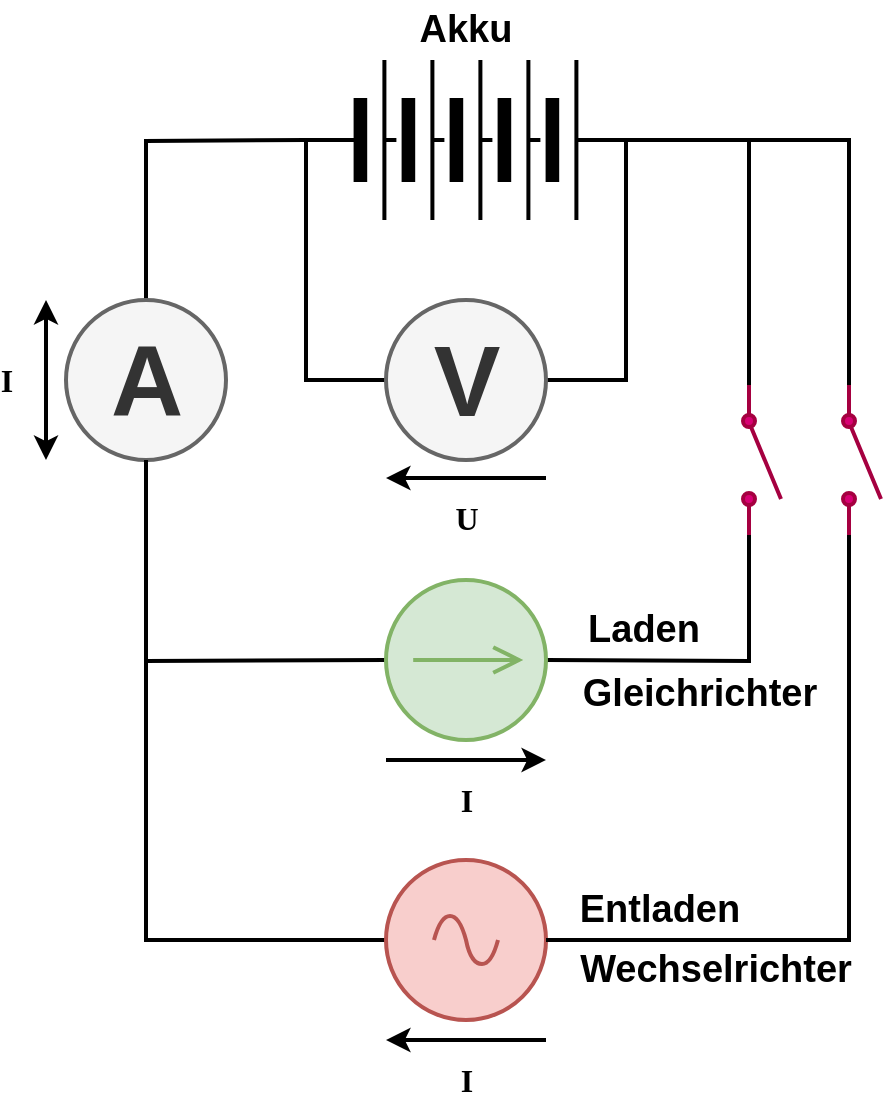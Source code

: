 <mxfile version="21.2.1" type="device">
  <diagram name="Page-1" id="16e2658f-23c8-b752-8be9-c03fbebb8bbe">
    <mxGraphModel dx="1434" dy="1003" grid="1" gridSize="10" guides="1" tooltips="1" connect="1" arrows="1" fold="1" page="1" pageScale="1" pageWidth="1100" pageHeight="850" background="none" math="0" shadow="0">
      <root>
        <mxCell id="0" />
        <mxCell id="1" parent="0" />
        <mxCell id="JbMduzpP8n7IvMWZRQBL-5" style="edgeStyle=orthogonalEdgeStyle;rounded=0;orthogonalLoop=1;jettySize=auto;html=1;exitX=0;exitY=0.5;exitDx=0;exitDy=0;exitPerimeter=0;entryX=0;entryY=0.5;entryDx=0;entryDy=0;endArrow=none;endFill=0;strokeWidth=2;fontStyle=1" parent="1" target="JbMduzpP8n7IvMWZRQBL-2" edge="1">
          <mxGeometry relative="1" as="geometry">
            <mxPoint x="440" y="80" as="sourcePoint" />
            <Array as="points">
              <mxPoint x="440" y="200" />
            </Array>
          </mxGeometry>
        </mxCell>
        <mxCell id="JbMduzpP8n7IvMWZRQBL-6" style="edgeStyle=orthogonalEdgeStyle;rounded=0;orthogonalLoop=1;jettySize=auto;html=1;exitX=1;exitY=0.5;exitDx=0;exitDy=0;exitPerimeter=0;entryX=1;entryY=0.5;entryDx=0;entryDy=0;endArrow=none;endFill=0;strokeWidth=2;fontStyle=1" parent="1" target="JbMduzpP8n7IvMWZRQBL-2" edge="1">
          <mxGeometry relative="1" as="geometry">
            <mxPoint x="600" y="80" as="sourcePoint" />
            <Array as="points">
              <mxPoint x="600" y="200" />
            </Array>
          </mxGeometry>
        </mxCell>
        <mxCell id="JbMduzpP8n7IvMWZRQBL-7" style="edgeStyle=orthogonalEdgeStyle;rounded=0;orthogonalLoop=1;jettySize=auto;html=1;exitX=0;exitY=0.5;exitDx=0;exitDy=0;exitPerimeter=0;entryX=0.5;entryY=0;entryDx=0;entryDy=0;endArrow=none;endFill=0;strokeWidth=2;fontStyle=1" parent="1" target="JbMduzpP8n7IvMWZRQBL-1" edge="1">
          <mxGeometry relative="1" as="geometry">
            <mxPoint x="440" y="80" as="sourcePoint" />
          </mxGeometry>
        </mxCell>
        <mxCell id="6d250d948d6a1778-21" value="I" style="endArrow=classic;html=1;labelBackgroundColor=none;strokeWidth=2;fontFamily=Verdana;fontSize=16;fontStyle=1" parent="1" edge="1">
          <mxGeometry y="20" width="50" height="50" relative="1" as="geometry">
            <mxPoint x="560" y="530" as="sourcePoint" />
            <mxPoint x="480" y="530" as="targetPoint" />
            <mxPoint as="offset" />
          </mxGeometry>
        </mxCell>
        <mxCell id="6d250d948d6a1778-22" value="U" style="endArrow=classic;html=1;labelBackgroundColor=none;strokeWidth=2;fontFamily=Verdana;fontSize=16;fontStyle=1" parent="1" edge="1">
          <mxGeometry y="20" width="50" height="50" relative="1" as="geometry">
            <mxPoint x="560" y="249" as="sourcePoint" />
            <mxPoint x="480" y="249" as="targetPoint" />
            <mxPoint as="offset" />
          </mxGeometry>
        </mxCell>
        <mxCell id="JbMduzpP8n7IvMWZRQBL-1" value="A" style="verticalLabelPosition=middle;shadow=0;dashed=0;align=center;html=1;verticalAlign=middle;strokeWidth=2;shape=ellipse;aspect=fixed;fontSize=50;fillColor=#f5f5f5;fontColor=#333333;strokeColor=#666666;fontStyle=1" parent="1" vertex="1">
          <mxGeometry x="320" y="160" width="80" height="80" as="geometry" />
        </mxCell>
        <mxCell id="JbMduzpP8n7IvMWZRQBL-2" value="V" style="verticalLabelPosition=middle;shadow=0;dashed=0;align=center;html=1;verticalAlign=middle;strokeWidth=2;shape=ellipse;aspect=fixed;fontSize=50;fillColor=#f5f5f5;fontColor=#333333;strokeColor=#666666;fontStyle=1" parent="1" vertex="1">
          <mxGeometry x="480" y="160" width="80" height="80" as="geometry" />
        </mxCell>
        <mxCell id="JbMduzpP8n7IvMWZRQBL-24" style="edgeStyle=orthogonalEdgeStyle;rounded=0;orthogonalLoop=1;jettySize=auto;html=1;exitX=0;exitY=0.5;exitDx=0;exitDy=0;exitPerimeter=0;entryX=0.5;entryY=1;entryDx=0;entryDy=0;startArrow=none;startFill=0;endArrow=none;endFill=0;strokeWidth=2;fontStyle=1" parent="1" source="JbMduzpP8n7IvMWZRQBL-3" target="JbMduzpP8n7IvMWZRQBL-1" edge="1">
          <mxGeometry relative="1" as="geometry" />
        </mxCell>
        <mxCell id="JbMduzpP8n7IvMWZRQBL-3" value="" style="pointerEvents=1;verticalLabelPosition=bottom;shadow=0;dashed=0;align=center;html=1;verticalAlign=top;shape=mxgraph.electrical.signal_sources.source;aspect=fixed;points=[[0.5,0,0],[1,0.5,0],[0.5,1,0],[0,0.5,0]];elSignalType=ac;fillColor=#f8cecc;strokeColor=#b85450;strokeWidth=2;fontStyle=1" parent="1" vertex="1">
          <mxGeometry x="480" y="440" width="80" height="80" as="geometry" />
        </mxCell>
        <mxCell id="JbMduzpP8n7IvMWZRQBL-8" style="edgeStyle=orthogonalEdgeStyle;rounded=0;orthogonalLoop=1;jettySize=auto;html=1;exitX=0;exitY=0.5;exitDx=0;exitDy=0;exitPerimeter=0;entryX=0.5;entryY=1;entryDx=0;entryDy=0;endArrow=none;endFill=0;strokeWidth=2;fontStyle=1" parent="1" target="JbMduzpP8n7IvMWZRQBL-1" edge="1">
          <mxGeometry relative="1" as="geometry">
            <mxPoint x="480" y="340" as="sourcePoint" />
          </mxGeometry>
        </mxCell>
        <mxCell id="JbMduzpP8n7IvMWZRQBL-23" style="edgeStyle=orthogonalEdgeStyle;rounded=0;orthogonalLoop=1;jettySize=auto;html=1;exitX=1;exitY=0.5;exitDx=0;exitDy=0;exitPerimeter=0;entryX=1;entryY=0.8;entryDx=0;entryDy=0;startArrow=none;startFill=0;endArrow=none;endFill=0;strokeWidth=2;fontStyle=1" parent="1" target="JbMduzpP8n7IvMWZRQBL-20" edge="1">
          <mxGeometry relative="1" as="geometry">
            <mxPoint x="560" y="340" as="sourcePoint" />
          </mxGeometry>
        </mxCell>
        <mxCell id="JbMduzpP8n7IvMWZRQBL-11" value="" style="pointerEvents=1;verticalLabelPosition=bottom;shadow=0;dashed=0;align=center;html=1;verticalAlign=top;shape=mxgraph.electrical.miscellaneous.batteryStack;strokeWidth=2;fontStyle=1" parent="1" vertex="1">
          <mxGeometry x="440" y="40" width="160" height="80" as="geometry" />
        </mxCell>
        <mxCell id="JbMduzpP8n7IvMWZRQBL-15" value="I" style="endArrow=none;html=1;labelBackgroundColor=none;strokeWidth=2;fontFamily=Verdana;fontSize=16;startArrow=classic;startFill=1;endFill=0;fontStyle=1" parent="1" edge="1">
          <mxGeometry y="20" width="50" height="50" relative="1" as="geometry">
            <mxPoint x="560" y="390" as="sourcePoint" />
            <mxPoint x="480" y="390" as="targetPoint" />
            <mxPoint as="offset" />
          </mxGeometry>
        </mxCell>
        <mxCell id="JbMduzpP8n7IvMWZRQBL-18" style="edgeStyle=orthogonalEdgeStyle;rounded=0;orthogonalLoop=1;jettySize=auto;html=1;exitX=1;exitY=0.8;exitDx=0;exitDy=0;entryX=1;entryY=0.5;entryDx=0;entryDy=0;entryPerimeter=0;startArrow=none;startFill=0;endArrow=none;endFill=0;strokeWidth=2;fontStyle=1" parent="1" source="JbMduzpP8n7IvMWZRQBL-17" target="JbMduzpP8n7IvMWZRQBL-3" edge="1">
          <mxGeometry relative="1" as="geometry" />
        </mxCell>
        <mxCell id="JbMduzpP8n7IvMWZRQBL-19" style="edgeStyle=orthogonalEdgeStyle;rounded=0;orthogonalLoop=1;jettySize=auto;html=1;exitX=0;exitY=0.8;exitDx=0;exitDy=0;entryX=1;entryY=0.5;entryDx=0;entryDy=0;startArrow=none;startFill=0;endArrow=none;endFill=0;strokeWidth=2;fontStyle=1" parent="1" source="JbMduzpP8n7IvMWZRQBL-17" target="JbMduzpP8n7IvMWZRQBL-11" edge="1">
          <mxGeometry relative="1" as="geometry" />
        </mxCell>
        <mxCell id="JbMduzpP8n7IvMWZRQBL-17" value="" style="shape=mxgraph.electrical.electro-mechanical.singleSwitch;aspect=fixed;elSwitchState=off;rotation=90;fillColor=#d80073;strokeColor=#A50040;fontColor=#ffffff;strokeWidth=2;fontStyle=1" parent="1" vertex="1">
          <mxGeometry x="680" y="230" width="75" height="20" as="geometry" />
        </mxCell>
        <mxCell id="JbMduzpP8n7IvMWZRQBL-21" style="edgeStyle=orthogonalEdgeStyle;rounded=0;orthogonalLoop=1;jettySize=auto;html=1;exitX=0;exitY=0.8;exitDx=0;exitDy=0;entryX=1;entryY=0.5;entryDx=0;entryDy=0;startArrow=none;startFill=0;endArrow=none;endFill=0;strokeWidth=2;fontStyle=1" parent="1" source="JbMduzpP8n7IvMWZRQBL-20" target="JbMduzpP8n7IvMWZRQBL-11" edge="1">
          <mxGeometry relative="1" as="geometry" />
        </mxCell>
        <mxCell id="JbMduzpP8n7IvMWZRQBL-20" value="" style="shape=mxgraph.electrical.electro-mechanical.singleSwitch;aspect=fixed;elSwitchState=off;rotation=90;fillColor=#d80073;fontColor=#ffffff;strokeColor=#A50040;strokeWidth=2;fontStyle=1" parent="1" vertex="1">
          <mxGeometry x="630" y="230" width="75" height="20" as="geometry" />
        </mxCell>
        <mxCell id="JbMduzpP8n7IvMWZRQBL-25" value="I" style="endArrow=classic;html=1;labelBackgroundColor=none;strokeWidth=2;fontFamily=Verdana;fontSize=16;startArrow=classic;startFill=1;endFill=1;fontStyle=1" parent="1" edge="1">
          <mxGeometry y="20" width="50" height="50" relative="1" as="geometry">
            <mxPoint x="310" y="240" as="sourcePoint" />
            <mxPoint x="310" y="160" as="targetPoint" />
            <mxPoint as="offset" />
          </mxGeometry>
        </mxCell>
        <mxCell id="JbMduzpP8n7IvMWZRQBL-26" value="&lt;font style=&quot;font-size: 19px;&quot;&gt;Akku&lt;/font&gt;" style="text;html=1;strokeColor=none;fillColor=none;align=center;verticalAlign=middle;whiteSpace=wrap;rounded=0;strokeWidth=2;fontStyle=1" parent="1" vertex="1">
          <mxGeometry x="480" y="10" width="80" height="30" as="geometry" />
        </mxCell>
        <mxCell id="JbMduzpP8n7IvMWZRQBL-27" value="&lt;font style=&quot;font-size: 19px;&quot;&gt;Entladen&lt;/font&gt;" style="text;html=1;strokeColor=none;fillColor=none;align=center;verticalAlign=middle;whiteSpace=wrap;rounded=0;strokeWidth=2;fontStyle=1" parent="1" vertex="1">
          <mxGeometry x="567" y="450" width="100" height="30" as="geometry" />
        </mxCell>
        <mxCell id="JbMduzpP8n7IvMWZRQBL-28" value="&lt;font style=&quot;font-size: 19px;&quot;&gt;Laden&lt;/font&gt;" style="text;html=1;strokeColor=none;fillColor=none;align=center;verticalAlign=middle;whiteSpace=wrap;rounded=0;strokeWidth=2;fontStyle=1" parent="1" vertex="1">
          <mxGeometry x="569" y="310" width="80" height="30" as="geometry" />
        </mxCell>
        <mxCell id="JbMduzpP8n7IvMWZRQBL-29" value="&lt;font style=&quot;font-size: 19px;&quot;&gt;Gleichrichter&lt;/font&gt;" style="text;html=1;strokeColor=none;fillColor=none;align=center;verticalAlign=middle;whiteSpace=wrap;rounded=0;strokeWidth=2;fontStyle=1" parent="1" vertex="1">
          <mxGeometry x="577" y="342" width="120" height="30" as="geometry" />
        </mxCell>
        <mxCell id="JbMduzpP8n7IvMWZRQBL-31" value="&lt;font style=&quot;font-size: 19px;&quot;&gt;Wechselrichter&lt;/font&gt;" style="text;html=1;strokeColor=none;fillColor=none;align=center;verticalAlign=middle;whiteSpace=wrap;rounded=0;strokeWidth=2;fontStyle=1" parent="1" vertex="1">
          <mxGeometry x="585" y="480" width="120" height="30" as="geometry" />
        </mxCell>
        <mxCell id="JbMduzpP8n7IvMWZRQBL-32" value="" style="pointerEvents=1;verticalLabelPosition=bottom;shadow=0;dashed=0;align=center;html=1;verticalAlign=top;shape=mxgraph.electrical.signal_sources.source;aspect=fixed;points=[[0.5,0,0],[1,0.5,0],[0.5,1,0],[0,0.5,0]];elSignalType=dc2;fontSize=19;rotation=-90;fillColor=#d5e8d4;strokeColor=#82b366;strokeWidth=2;fontStyle=1" parent="1" vertex="1">
          <mxGeometry x="480" y="300" width="80" height="80" as="geometry" />
        </mxCell>
      </root>
    </mxGraphModel>
  </diagram>
</mxfile>

